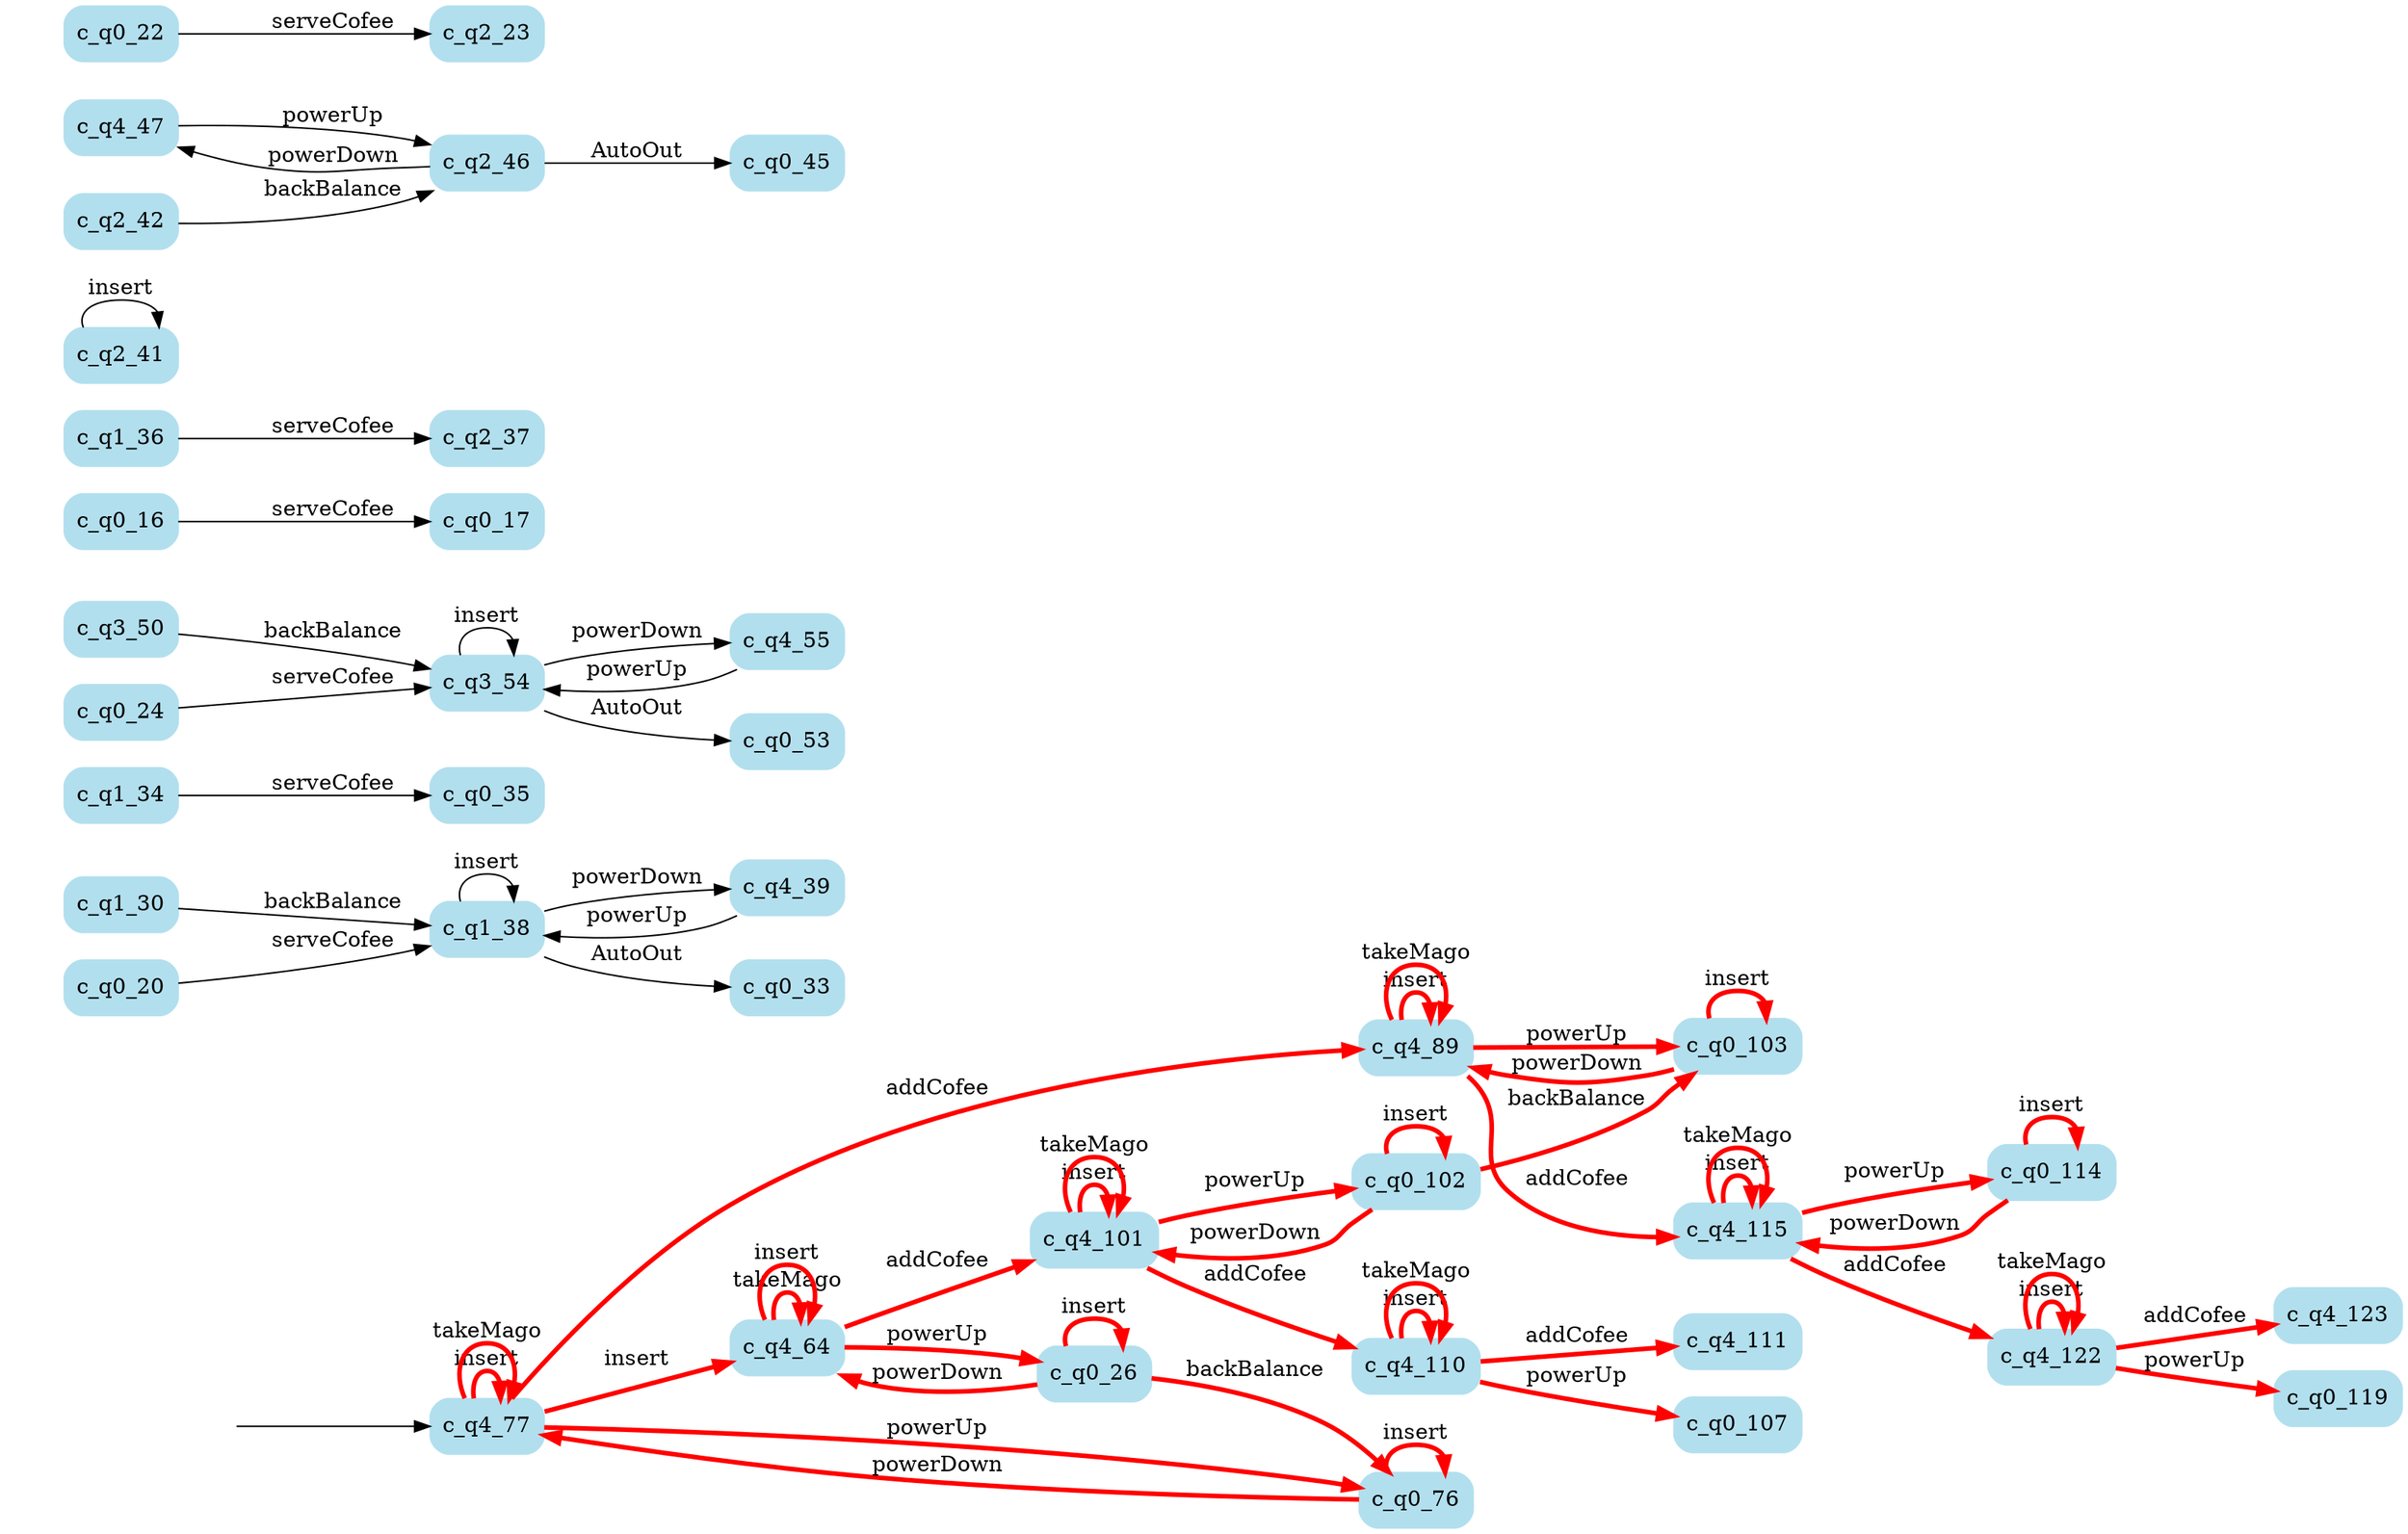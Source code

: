 digraph G {

	rankdir = LR;

	start_c_q4_77[style=invisible];

	node[shape=box, style="rounded, filled", color=lightblue2];

	c_q1_38[label="c_q1_38"];
	c_q0_35[label="c_q0_35"];
	c_q3_50[label="c_q3_50"];
	c_q4_101[label="c_q4_101"];
	c_q0_114[label="c_q0_114"];
	c_q0_17[label="c_q0_17"];
	c_q4_55[label="c_q4_55"];
	c_q4_123[label="c_q4_123"];
	c_q0_107[label="c_q0_107"];
	c_q4_77[label="c_q4_77"];
	c_q0_24[label="c_q0_24"];
	c_q1_30[label="c_q1_30"];
	c_q2_37[label="c_q2_37"];
	c_q0_16[label="c_q0_16"];
	c_q0_20[label="c_q0_20"];
	c_q4_110[label="c_q4_110"];
	c_q0_119[label="c_q0_119"];
	c_q1_36[label="c_q1_36"];
	c_q0_53[label="c_q0_53"];
	c_q4_89[label="c_q4_89"];
	c_q1_34[label="c_q1_34"];
	c_q2_41[label="c_q2_41"];
	c_q4_47[label="c_q4_47"];
	c_q0_22[label="c_q0_22"];
	c_q4_111[label="c_q4_111"];
	c_q2_46[label="c_q2_46"];
	c_q2_23[label="c_q2_23"];
	c_q0_103[label="c_q0_103"];
	c_q2_42[label="c_q2_42"];
	c_q4_115[label="c_q4_115"];
	c_q0_45[label="c_q0_45"];
	c_q4_39[label="c_q4_39"];
	c_q0_26[label="c_q0_26"];
	c_q4_64[label="c_q4_64"];
	c_q3_54[label="c_q3_54"];
	c_q0_76[label="c_q0_76"];
	c_q4_122[label="c_q4_122"];
	c_q0_102[label="c_q0_102"];
	c_q0_33[label="c_q0_33"];

	start_c_q4_77 -> c_q4_77;
	c_q4_77 -> c_q4_64[label="insert", penwidth=3, color=red];
	c_q4_64 -> c_q4_64[label="takeMago", penwidth=3, color=red];
	c_q4_77 -> c_q4_89[label="addCofee", penwidth=3, color=red];
	c_q4_64 -> c_q0_26[label="powerUp", penwidth=3, color=red];
	c_q4_39 -> c_q1_38[label="powerUp"];
	c_q4_47 -> c_q2_46[label="powerUp"];
	c_q4_55 -> c_q3_54[label="powerUp"];
	c_q0_26 -> c_q0_26[label="insert", penwidth=3, color=red];
	c_q0_16 -> c_q0_17[label="serveCofee"];
	c_q0_26 -> c_q0_76[label="backBalance", penwidth=3, color=red];
	c_q0_20 -> c_q1_38[label="serveCofee"];
	c_q0_22 -> c_q2_23[label="serveCofee"];
	c_q0_24 -> c_q3_54[label="serveCofee"];
	c_q0_26 -> c_q4_64[label="powerDown", penwidth=3, color=red];
	c_q1_38 -> c_q1_38[label="insert"];
	c_q1_30 -> c_q1_38[label="backBalance"];
	c_q1_38 -> c_q0_33[label="AutoOut"];
	c_q1_34 -> c_q0_35[label="serveCofee"];
	c_q1_36 -> c_q2_37[label="serveCofee"];
	c_q1_38 -> c_q4_39[label="powerDown"];
	c_q2_41 -> c_q2_41[label="insert"];
	c_q2_42 -> c_q2_46[label="backBalance"];
	c_q2_46 -> c_q0_45[label="AutoOut"];
	c_q2_46 -> c_q4_47[label="powerDown"];
	c_q3_54 -> c_q3_54[label="insert"];
	c_q3_50 -> c_q3_54[label="backBalance"];
	c_q3_54 -> c_q0_53[label="AutoOut"];
	c_q3_54 -> c_q4_55[label="powerDown"];
	c_q4_77 -> c_q4_77[label="insert", penwidth=3, color=red];
	c_q4_77 -> c_q0_76[label="powerUp", penwidth=3, color=red];
	c_q4_77 -> c_q4_77[label="takeMago", penwidth=3, color=red];
	c_q4_64 -> c_q4_64[label="insert", penwidth=3, color=red];
	c_q4_64 -> c_q4_101[label="addCofee", penwidth=3, color=red];
	c_q4_89 -> c_q4_89[label="insert", penwidth=3, color=red];
	c_q4_89 -> c_q0_103[label="powerUp", penwidth=3, color=red];
	c_q4_89 -> c_q4_89[label="takeMago", penwidth=3, color=red];
	c_q4_89 -> c_q4_115[label="addCofee", penwidth=3, color=red];
	c_q0_76 -> c_q0_76[label="insert", penwidth=3, color=red];
	c_q0_76 -> c_q4_77[label="powerDown", penwidth=3, color=red];
	c_q4_101 -> c_q4_101[label="insert", penwidth=3, color=red];
	c_q4_101 -> c_q0_102[label="powerUp", penwidth=3, color=red];
	c_q4_101 -> c_q4_101[label="takeMago", penwidth=3, color=red];
	c_q4_101 -> c_q4_110[label="addCofee", penwidth=3, color=red];
	c_q0_103 -> c_q0_103[label="insert", penwidth=3, color=red];
	c_q0_103 -> c_q4_89[label="powerDown", penwidth=3, color=red];
	c_q4_115 -> c_q4_115[label="insert", penwidth=3, color=red];
	c_q4_115 -> c_q0_114[label="powerUp", penwidth=3, color=red];
	c_q4_115 -> c_q4_115[label="takeMago", penwidth=3, color=red];
	c_q4_115 -> c_q4_122[label="addCofee", penwidth=3, color=red];
	c_q0_102 -> c_q0_102[label="insert", penwidth=3, color=red];
	c_q0_102 -> c_q4_101[label="powerDown", penwidth=3, color=red];
	c_q0_102 -> c_q0_103[label="backBalance", penwidth=3, color=red];
	c_q4_110 -> c_q4_110[label="insert", penwidth=3, color=red];
	c_q4_110 -> c_q0_107[label="powerUp", penwidth=3, color=red];
	c_q4_110 -> c_q4_110[label="takeMago", penwidth=3, color=red];
	c_q4_110 -> c_q4_111[label="addCofee", penwidth=3, color=red];
	c_q0_114 -> c_q0_114[label="insert", penwidth=3, color=red];
	c_q0_114 -> c_q4_115[label="powerDown", penwidth=3, color=red];
	c_q4_122 -> c_q4_122[label="insert", penwidth=3, color=red];
	c_q4_122 -> c_q0_119[label="powerUp", penwidth=3, color=red];
	c_q4_122 -> c_q4_122[label="takeMago", penwidth=3, color=red];
	c_q4_122 -> c_q4_123[label="addCofee", penwidth=3, color=red];

}